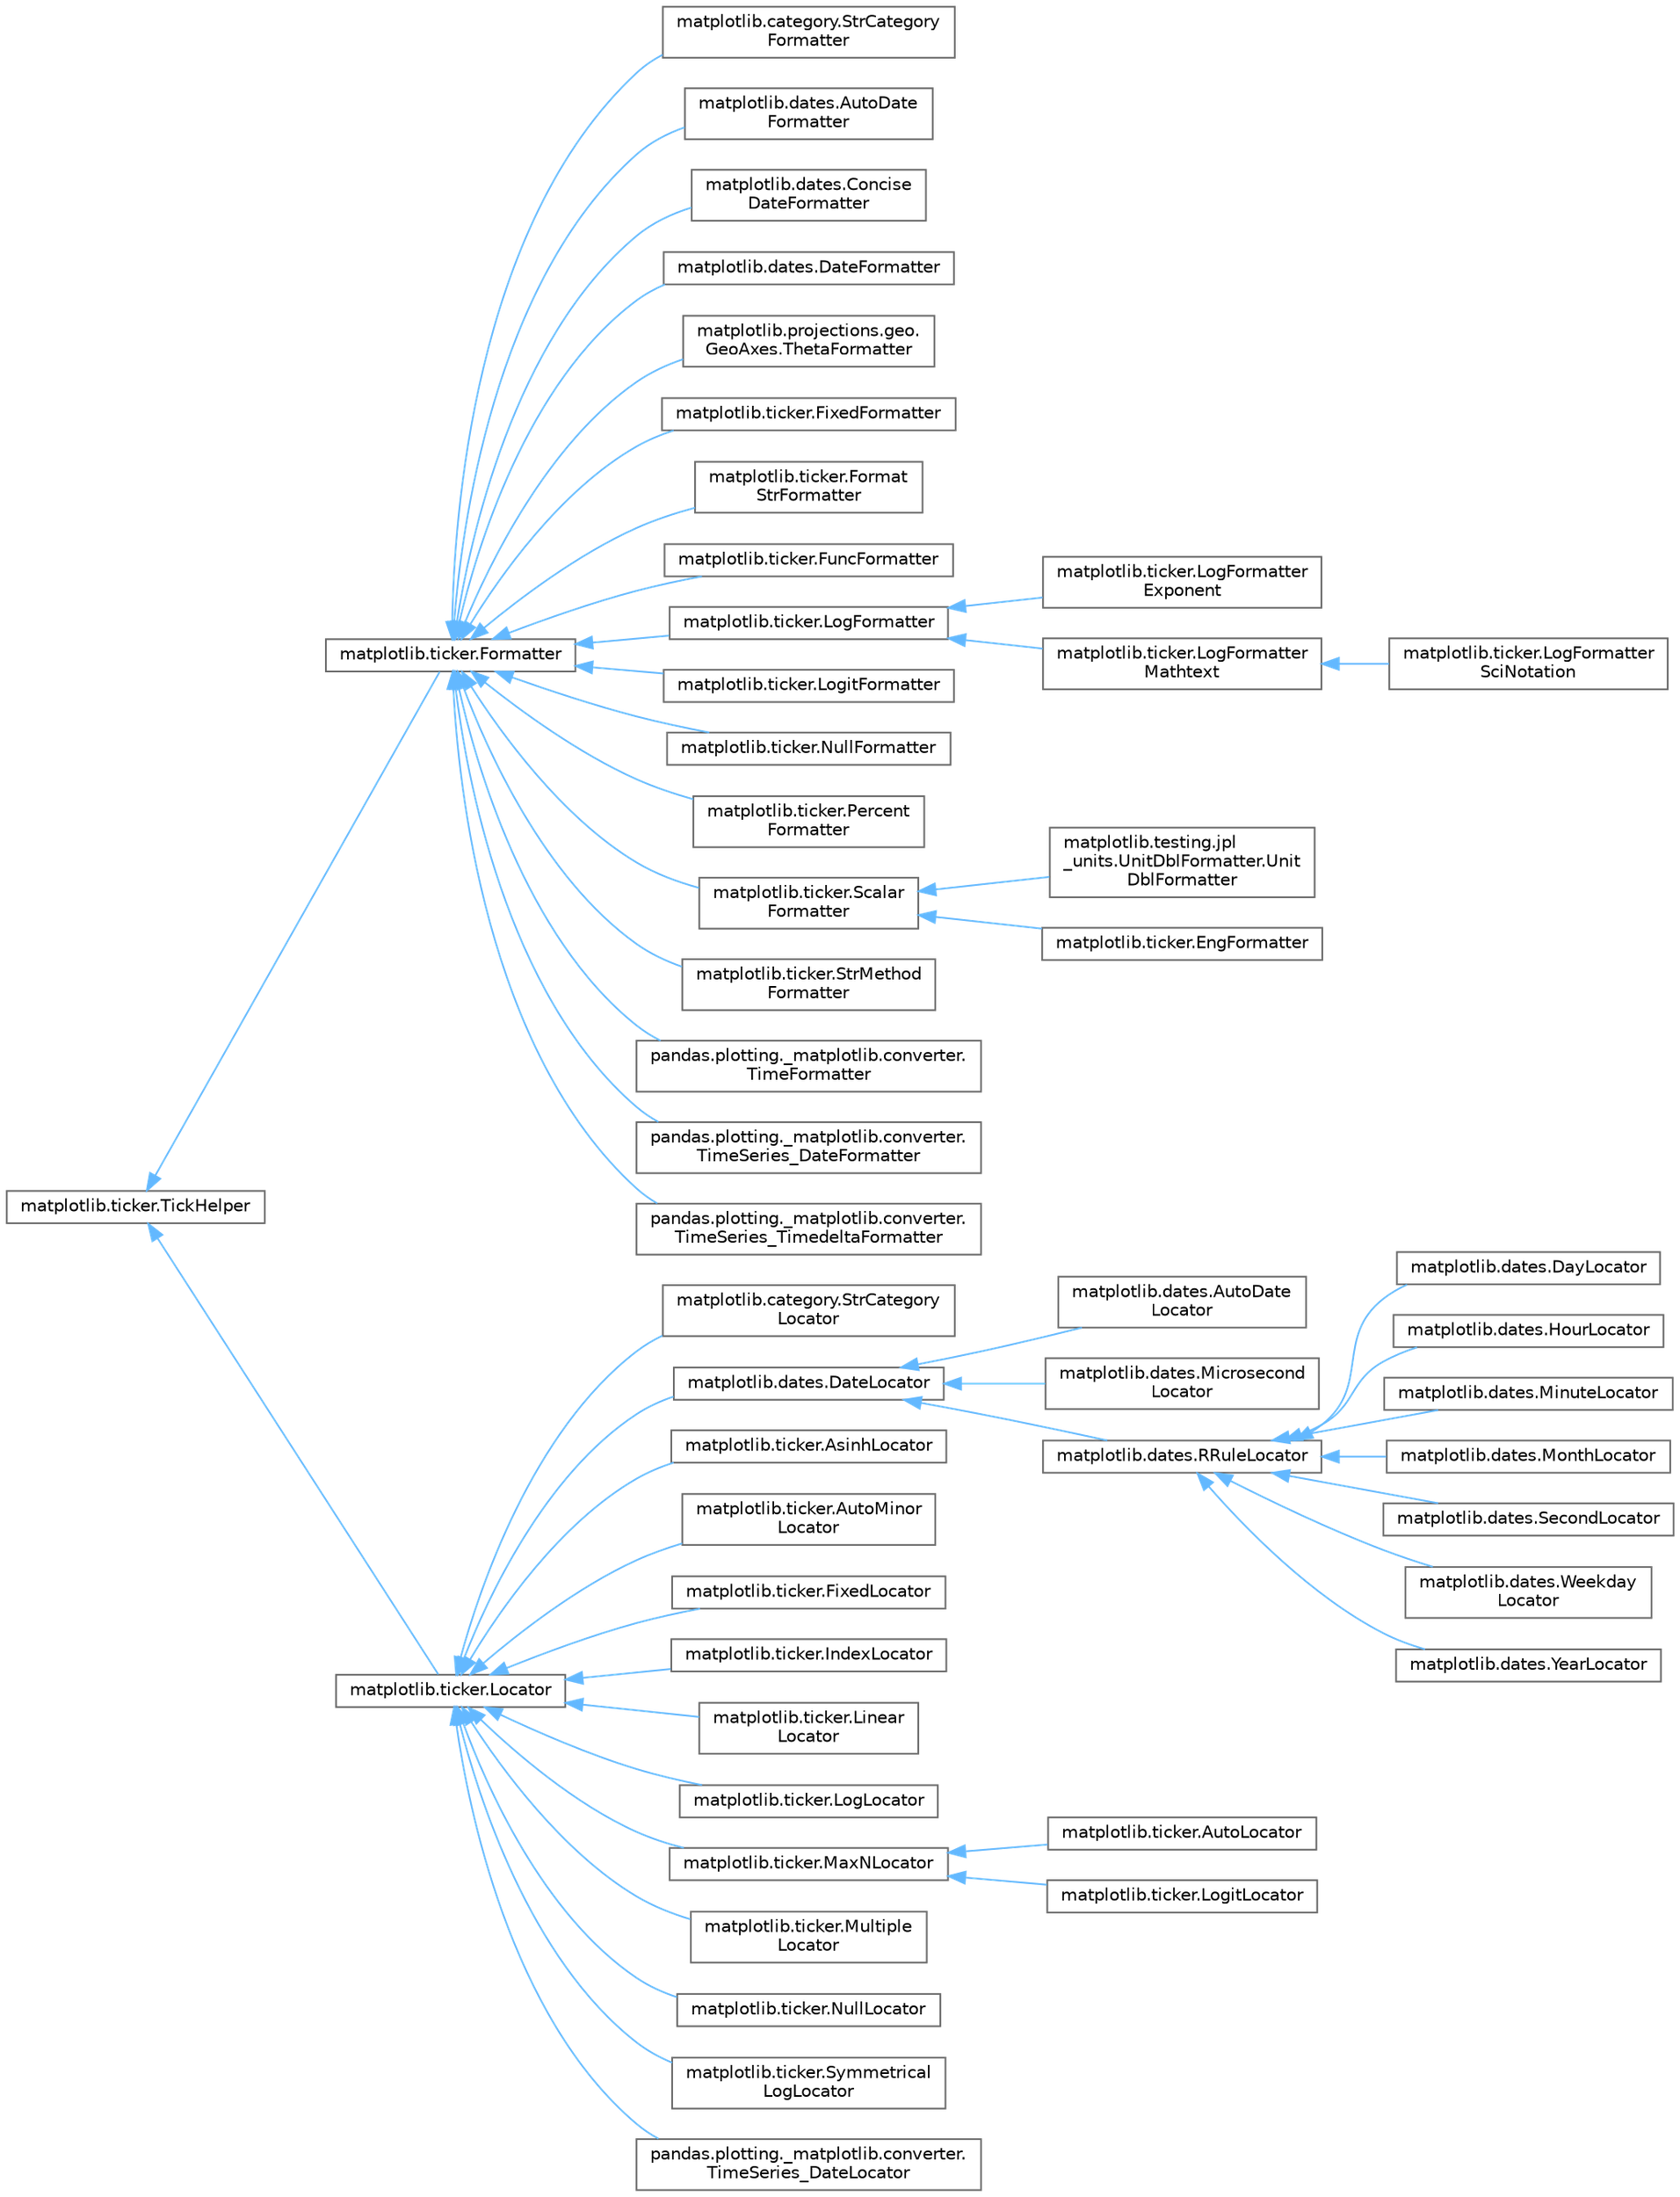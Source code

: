 digraph "Graphical Class Hierarchy"
{
 // LATEX_PDF_SIZE
  bgcolor="transparent";
  edge [fontname=Helvetica,fontsize=10,labelfontname=Helvetica,labelfontsize=10];
  node [fontname=Helvetica,fontsize=10,shape=box,height=0.2,width=0.4];
  rankdir="LR";
  Node0 [id="Node000000",label="matplotlib.ticker.TickHelper",height=0.2,width=0.4,color="grey40", fillcolor="white", style="filled",URL="$d3/d57/classmatplotlib_1_1ticker_1_1TickHelper.html",tooltip=" "];
  Node0 -> Node1 [id="edge3845_Node000000_Node000001",dir="back",color="steelblue1",style="solid",tooltip=" "];
  Node1 [id="Node000001",label="matplotlib.ticker.Formatter",height=0.2,width=0.4,color="grey40", fillcolor="white", style="filled",URL="$d1/d34/classmatplotlib_1_1ticker_1_1Formatter.html",tooltip=" "];
  Node1 -> Node2 [id="edge3846_Node000001_Node000002",dir="back",color="steelblue1",style="solid",tooltip=" "];
  Node2 [id="Node000002",label="matplotlib.category.StrCategory\lFormatter",height=0.2,width=0.4,color="grey40", fillcolor="white", style="filled",URL="$d8/d26/classmatplotlib_1_1category_1_1StrCategoryFormatter.html",tooltip=" "];
  Node1 -> Node3 [id="edge3847_Node000001_Node000003",dir="back",color="steelblue1",style="solid",tooltip=" "];
  Node3 [id="Node000003",label="matplotlib.dates.AutoDate\lFormatter",height=0.2,width=0.4,color="grey40", fillcolor="white", style="filled",URL="$d9/de4/classmatplotlib_1_1dates_1_1AutoDateFormatter.html",tooltip=" "];
  Node1 -> Node4 [id="edge3848_Node000001_Node000004",dir="back",color="steelblue1",style="solid",tooltip=" "];
  Node4 [id="Node000004",label="matplotlib.dates.Concise\lDateFormatter",height=0.2,width=0.4,color="grey40", fillcolor="white", style="filled",URL="$d3/d4d/classmatplotlib_1_1dates_1_1ConciseDateFormatter.html",tooltip=" "];
  Node1 -> Node5 [id="edge3849_Node000001_Node000005",dir="back",color="steelblue1",style="solid",tooltip=" "];
  Node5 [id="Node000005",label="matplotlib.dates.DateFormatter",height=0.2,width=0.4,color="grey40", fillcolor="white", style="filled",URL="$d8/d2c/classmatplotlib_1_1dates_1_1DateFormatter.html",tooltip="date tick locators and formatters ###"];
  Node1 -> Node6 [id="edge3850_Node000001_Node000006",dir="back",color="steelblue1",style="solid",tooltip=" "];
  Node6 [id="Node000006",label="matplotlib.projections.geo.\lGeoAxes.ThetaFormatter",height=0.2,width=0.4,color="grey40", fillcolor="white", style="filled",URL="$d3/de1/classmatplotlib_1_1projections_1_1geo_1_1GeoAxes_1_1ThetaFormatter.html",tooltip=" "];
  Node1 -> Node7 [id="edge3851_Node000001_Node000007",dir="back",color="steelblue1",style="solid",tooltip=" "];
  Node7 [id="Node000007",label="matplotlib.ticker.FixedFormatter",height=0.2,width=0.4,color="grey40", fillcolor="white", style="filled",URL="$da/dbd/classmatplotlib_1_1ticker_1_1FixedFormatter.html",tooltip=" "];
  Node1 -> Node8 [id="edge3852_Node000001_Node000008",dir="back",color="steelblue1",style="solid",tooltip=" "];
  Node8 [id="Node000008",label="matplotlib.ticker.Format\lStrFormatter",height=0.2,width=0.4,color="grey40", fillcolor="white", style="filled",URL="$dc/de9/classmatplotlib_1_1ticker_1_1FormatStrFormatter.html",tooltip=" "];
  Node1 -> Node9 [id="edge3853_Node000001_Node000009",dir="back",color="steelblue1",style="solid",tooltip=" "];
  Node9 [id="Node000009",label="matplotlib.ticker.FuncFormatter",height=0.2,width=0.4,color="grey40", fillcolor="white", style="filled",URL="$da/d49/classmatplotlib_1_1ticker_1_1FuncFormatter.html",tooltip=" "];
  Node1 -> Node10 [id="edge3854_Node000001_Node000010",dir="back",color="steelblue1",style="solid",tooltip=" "];
  Node10 [id="Node000010",label="matplotlib.ticker.LogFormatter",height=0.2,width=0.4,color="grey40", fillcolor="white", style="filled",URL="$dc/d45/classmatplotlib_1_1ticker_1_1LogFormatter.html",tooltip=" "];
  Node10 -> Node11 [id="edge3855_Node000010_Node000011",dir="back",color="steelblue1",style="solid",tooltip=" "];
  Node11 [id="Node000011",label="matplotlib.ticker.LogFormatter\lExponent",height=0.2,width=0.4,color="grey40", fillcolor="white", style="filled",URL="$d6/d85/classmatplotlib_1_1ticker_1_1LogFormatterExponent.html",tooltip=" "];
  Node10 -> Node12 [id="edge3856_Node000010_Node000012",dir="back",color="steelblue1",style="solid",tooltip=" "];
  Node12 [id="Node000012",label="matplotlib.ticker.LogFormatter\lMathtext",height=0.2,width=0.4,color="grey40", fillcolor="white", style="filled",URL="$d0/d4b/classmatplotlib_1_1ticker_1_1LogFormatterMathtext.html",tooltip=" "];
  Node12 -> Node13 [id="edge3857_Node000012_Node000013",dir="back",color="steelblue1",style="solid",tooltip=" "];
  Node13 [id="Node000013",label="matplotlib.ticker.LogFormatter\lSciNotation",height=0.2,width=0.4,color="grey40", fillcolor="white", style="filled",URL="$d1/dc9/classmatplotlib_1_1ticker_1_1LogFormatterSciNotation.html",tooltip=" "];
  Node1 -> Node14 [id="edge3858_Node000001_Node000014",dir="back",color="steelblue1",style="solid",tooltip=" "];
  Node14 [id="Node000014",label="matplotlib.ticker.LogitFormatter",height=0.2,width=0.4,color="grey40", fillcolor="white", style="filled",URL="$d9/d36/classmatplotlib_1_1ticker_1_1LogitFormatter.html",tooltip=" "];
  Node1 -> Node15 [id="edge3859_Node000001_Node000015",dir="back",color="steelblue1",style="solid",tooltip=" "];
  Node15 [id="Node000015",label="matplotlib.ticker.NullFormatter",height=0.2,width=0.4,color="grey40", fillcolor="white", style="filled",URL="$d3/dd2/classmatplotlib_1_1ticker_1_1NullFormatter.html",tooltip=" "];
  Node1 -> Node16 [id="edge3860_Node000001_Node000016",dir="back",color="steelblue1",style="solid",tooltip=" "];
  Node16 [id="Node000016",label="matplotlib.ticker.Percent\lFormatter",height=0.2,width=0.4,color="grey40", fillcolor="white", style="filled",URL="$de/dee/classmatplotlib_1_1ticker_1_1PercentFormatter.html",tooltip=" "];
  Node1 -> Node17 [id="edge3861_Node000001_Node000017",dir="back",color="steelblue1",style="solid",tooltip=" "];
  Node17 [id="Node000017",label="matplotlib.ticker.Scalar\lFormatter",height=0.2,width=0.4,color="grey40", fillcolor="white", style="filled",URL="$d1/d20/classmatplotlib_1_1ticker_1_1ScalarFormatter.html",tooltip=" "];
  Node17 -> Node18 [id="edge3862_Node000017_Node000018",dir="back",color="steelblue1",style="solid",tooltip=" "];
  Node18 [id="Node000018",label="matplotlib.testing.jpl\l_units.UnitDblFormatter.Unit\lDblFormatter",height=0.2,width=0.4,color="grey40", fillcolor="white", style="filled",URL="$da/d00/classmatplotlib_1_1testing_1_1jpl__units_1_1UnitDblFormatter_1_1UnitDblFormatter.html",tooltip=" "];
  Node17 -> Node19 [id="edge3863_Node000017_Node000019",dir="back",color="steelblue1",style="solid",tooltip=" "];
  Node19 [id="Node000019",label="matplotlib.ticker.EngFormatter",height=0.2,width=0.4,color="grey40", fillcolor="white", style="filled",URL="$d6/dc7/classmatplotlib_1_1ticker_1_1EngFormatter.html",tooltip=" "];
  Node1 -> Node20 [id="edge3864_Node000001_Node000020",dir="back",color="steelblue1",style="solid",tooltip=" "];
  Node20 [id="Node000020",label="matplotlib.ticker.StrMethod\lFormatter",height=0.2,width=0.4,color="grey40", fillcolor="white", style="filled",URL="$d3/d84/classmatplotlib_1_1ticker_1_1StrMethodFormatter.html",tooltip=" "];
  Node1 -> Node21 [id="edge3865_Node000001_Node000021",dir="back",color="steelblue1",style="solid",tooltip=" "];
  Node21 [id="Node000021",label="pandas.plotting._matplotlib.converter.\lTimeFormatter",height=0.2,width=0.4,color="grey40", fillcolor="white", style="filled",URL="$d0/d1b/classpandas_1_1plotting_1_1__matplotlib_1_1converter_1_1TimeFormatter.html",tooltip=" "];
  Node1 -> Node22 [id="edge3866_Node000001_Node000022",dir="back",color="steelblue1",style="solid",tooltip=" "];
  Node22 [id="Node000022",label="pandas.plotting._matplotlib.converter.\lTimeSeries_DateFormatter",height=0.2,width=0.4,color="grey40", fillcolor="white", style="filled",URL="$dd/d0d/classpandas_1_1plotting_1_1__matplotlib_1_1converter_1_1TimeSeries__DateFormatter.html",tooltip=" "];
  Node1 -> Node23 [id="edge3867_Node000001_Node000023",dir="back",color="steelblue1",style="solid",tooltip=" "];
  Node23 [id="Node000023",label="pandas.plotting._matplotlib.converter.\lTimeSeries_TimedeltaFormatter",height=0.2,width=0.4,color="grey40", fillcolor="white", style="filled",URL="$d6/ded/classpandas_1_1plotting_1_1__matplotlib_1_1converter_1_1TimeSeries__TimedeltaFormatter.html",tooltip=" "];
  Node0 -> Node24 [id="edge3868_Node000000_Node000024",dir="back",color="steelblue1",style="solid",tooltip=" "];
  Node24 [id="Node000024",label="matplotlib.ticker.Locator",height=0.2,width=0.4,color="grey40", fillcolor="white", style="filled",URL="$d6/dba/classmatplotlib_1_1ticker_1_1Locator.html",tooltip=" "];
  Node24 -> Node25 [id="edge3869_Node000024_Node000025",dir="back",color="steelblue1",style="solid",tooltip=" "];
  Node25 [id="Node000025",label="matplotlib.category.StrCategory\lLocator",height=0.2,width=0.4,color="grey40", fillcolor="white", style="filled",URL="$d2/d0a/classmatplotlib_1_1category_1_1StrCategoryLocator.html",tooltip=" "];
  Node24 -> Node26 [id="edge3870_Node000024_Node000026",dir="back",color="steelblue1",style="solid",tooltip=" "];
  Node26 [id="Node000026",label="matplotlib.dates.DateLocator",height=0.2,width=0.4,color="grey40", fillcolor="white", style="filled",URL="$d1/d6c/classmatplotlib_1_1dates_1_1DateLocator.html",tooltip=" "];
  Node26 -> Node27 [id="edge3871_Node000026_Node000027",dir="back",color="steelblue1",style="solid",tooltip=" "];
  Node27 [id="Node000027",label="matplotlib.dates.AutoDate\lLocator",height=0.2,width=0.4,color="grey40", fillcolor="white", style="filled",URL="$d4/dc4/classmatplotlib_1_1dates_1_1AutoDateLocator.html",tooltip=" "];
  Node26 -> Node28 [id="edge3872_Node000026_Node000028",dir="back",color="steelblue1",style="solid",tooltip=" "];
  Node28 [id="Node000028",label="matplotlib.dates.Microsecond\lLocator",height=0.2,width=0.4,color="grey40", fillcolor="white", style="filled",URL="$d5/dbe/classmatplotlib_1_1dates_1_1MicrosecondLocator.html",tooltip=" "];
  Node26 -> Node29 [id="edge3873_Node000026_Node000029",dir="back",color="steelblue1",style="solid",tooltip=" "];
  Node29 [id="Node000029",label="matplotlib.dates.RRuleLocator",height=0.2,width=0.4,color="grey40", fillcolor="white", style="filled",URL="$d0/db8/classmatplotlib_1_1dates_1_1RRuleLocator.html",tooltip=" "];
  Node29 -> Node30 [id="edge3874_Node000029_Node000030",dir="back",color="steelblue1",style="solid",tooltip=" "];
  Node30 [id="Node000030",label="matplotlib.dates.DayLocator",height=0.2,width=0.4,color="grey40", fillcolor="white", style="filled",URL="$d1/d95/classmatplotlib_1_1dates_1_1DayLocator.html",tooltip=" "];
  Node29 -> Node31 [id="edge3875_Node000029_Node000031",dir="back",color="steelblue1",style="solid",tooltip=" "];
  Node31 [id="Node000031",label="matplotlib.dates.HourLocator",height=0.2,width=0.4,color="grey40", fillcolor="white", style="filled",URL="$dd/d38/classmatplotlib_1_1dates_1_1HourLocator.html",tooltip=" "];
  Node29 -> Node32 [id="edge3876_Node000029_Node000032",dir="back",color="steelblue1",style="solid",tooltip=" "];
  Node32 [id="Node000032",label="matplotlib.dates.MinuteLocator",height=0.2,width=0.4,color="grey40", fillcolor="white", style="filled",URL="$d0/de9/classmatplotlib_1_1dates_1_1MinuteLocator.html",tooltip=" "];
  Node29 -> Node33 [id="edge3877_Node000029_Node000033",dir="back",color="steelblue1",style="solid",tooltip=" "];
  Node33 [id="Node000033",label="matplotlib.dates.MonthLocator",height=0.2,width=0.4,color="grey40", fillcolor="white", style="filled",URL="$db/d70/classmatplotlib_1_1dates_1_1MonthLocator.html",tooltip=" "];
  Node29 -> Node34 [id="edge3878_Node000029_Node000034",dir="back",color="steelblue1",style="solid",tooltip=" "];
  Node34 [id="Node000034",label="matplotlib.dates.SecondLocator",height=0.2,width=0.4,color="grey40", fillcolor="white", style="filled",URL="$d6/d26/classmatplotlib_1_1dates_1_1SecondLocator.html",tooltip=" "];
  Node29 -> Node35 [id="edge3879_Node000029_Node000035",dir="back",color="steelblue1",style="solid",tooltip=" "];
  Node35 [id="Node000035",label="matplotlib.dates.Weekday\lLocator",height=0.2,width=0.4,color="grey40", fillcolor="white", style="filled",URL="$d6/dfd/classmatplotlib_1_1dates_1_1WeekdayLocator.html",tooltip=" "];
  Node29 -> Node36 [id="edge3880_Node000029_Node000036",dir="back",color="steelblue1",style="solid",tooltip=" "];
  Node36 [id="Node000036",label="matplotlib.dates.YearLocator",height=0.2,width=0.4,color="grey40", fillcolor="white", style="filled",URL="$d1/d25/classmatplotlib_1_1dates_1_1YearLocator.html",tooltip=" "];
  Node24 -> Node37 [id="edge3881_Node000024_Node000037",dir="back",color="steelblue1",style="solid",tooltip=" "];
  Node37 [id="Node000037",label="matplotlib.ticker.AsinhLocator",height=0.2,width=0.4,color="grey40", fillcolor="white", style="filled",URL="$d0/d9a/classmatplotlib_1_1ticker_1_1AsinhLocator.html",tooltip=" "];
  Node24 -> Node38 [id="edge3882_Node000024_Node000038",dir="back",color="steelblue1",style="solid",tooltip=" "];
  Node38 [id="Node000038",label="matplotlib.ticker.AutoMinor\lLocator",height=0.2,width=0.4,color="grey40", fillcolor="white", style="filled",URL="$de/dfd/classmatplotlib_1_1ticker_1_1AutoMinorLocator.html",tooltip=" "];
  Node24 -> Node39 [id="edge3883_Node000024_Node000039",dir="back",color="steelblue1",style="solid",tooltip=" "];
  Node39 [id="Node000039",label="matplotlib.ticker.FixedLocator",height=0.2,width=0.4,color="grey40", fillcolor="white", style="filled",URL="$d4/da4/classmatplotlib_1_1ticker_1_1FixedLocator.html",tooltip=" "];
  Node24 -> Node40 [id="edge3884_Node000024_Node000040",dir="back",color="steelblue1",style="solid",tooltip=" "];
  Node40 [id="Node000040",label="matplotlib.ticker.IndexLocator",height=0.2,width=0.4,color="grey40", fillcolor="white", style="filled",URL="$d6/d54/classmatplotlib_1_1ticker_1_1IndexLocator.html",tooltip=" "];
  Node24 -> Node41 [id="edge3885_Node000024_Node000041",dir="back",color="steelblue1",style="solid",tooltip=" "];
  Node41 [id="Node000041",label="matplotlib.ticker.Linear\lLocator",height=0.2,width=0.4,color="grey40", fillcolor="white", style="filled",URL="$d7/d3f/classmatplotlib_1_1ticker_1_1LinearLocator.html",tooltip=" "];
  Node24 -> Node42 [id="edge3886_Node000024_Node000042",dir="back",color="steelblue1",style="solid",tooltip=" "];
  Node42 [id="Node000042",label="matplotlib.ticker.LogLocator",height=0.2,width=0.4,color="grey40", fillcolor="white", style="filled",URL="$d1/dc8/classmatplotlib_1_1ticker_1_1LogLocator.html",tooltip=" "];
  Node24 -> Node43 [id="edge3887_Node000024_Node000043",dir="back",color="steelblue1",style="solid",tooltip=" "];
  Node43 [id="Node000043",label="matplotlib.ticker.MaxNLocator",height=0.2,width=0.4,color="grey40", fillcolor="white", style="filled",URL="$db/d3b/classmatplotlib_1_1ticker_1_1MaxNLocator.html",tooltip=" "];
  Node43 -> Node44 [id="edge3888_Node000043_Node000044",dir="back",color="steelblue1",style="solid",tooltip=" "];
  Node44 [id="Node000044",label="matplotlib.ticker.AutoLocator",height=0.2,width=0.4,color="grey40", fillcolor="white", style="filled",URL="$da/d17/classmatplotlib_1_1ticker_1_1AutoLocator.html",tooltip=" "];
  Node43 -> Node45 [id="edge3889_Node000043_Node000045",dir="back",color="steelblue1",style="solid",tooltip=" "];
  Node45 [id="Node000045",label="matplotlib.ticker.LogitLocator",height=0.2,width=0.4,color="grey40", fillcolor="white", style="filled",URL="$d9/d07/classmatplotlib_1_1ticker_1_1LogitLocator.html",tooltip=" "];
  Node24 -> Node46 [id="edge3890_Node000024_Node000046",dir="back",color="steelblue1",style="solid",tooltip=" "];
  Node46 [id="Node000046",label="matplotlib.ticker.Multiple\lLocator",height=0.2,width=0.4,color="grey40", fillcolor="white", style="filled",URL="$d3/d28/classmatplotlib_1_1ticker_1_1MultipleLocator.html",tooltip=" "];
  Node24 -> Node47 [id="edge3891_Node000024_Node000047",dir="back",color="steelblue1",style="solid",tooltip=" "];
  Node47 [id="Node000047",label="matplotlib.ticker.NullLocator",height=0.2,width=0.4,color="grey40", fillcolor="white", style="filled",URL="$dc/de5/classmatplotlib_1_1ticker_1_1NullLocator.html",tooltip=" "];
  Node24 -> Node48 [id="edge3892_Node000024_Node000048",dir="back",color="steelblue1",style="solid",tooltip=" "];
  Node48 [id="Node000048",label="matplotlib.ticker.Symmetrical\lLogLocator",height=0.2,width=0.4,color="grey40", fillcolor="white", style="filled",URL="$dc/d39/classmatplotlib_1_1ticker_1_1SymmetricalLogLocator.html",tooltip=" "];
  Node24 -> Node49 [id="edge3893_Node000024_Node000049",dir="back",color="steelblue1",style="solid",tooltip=" "];
  Node49 [id="Node000049",label="pandas.plotting._matplotlib.converter.\lTimeSeries_DateLocator",height=0.2,width=0.4,color="grey40", fillcolor="white", style="filled",URL="$d8/d58/classpandas_1_1plotting_1_1__matplotlib_1_1converter_1_1TimeSeries__DateLocator.html",tooltip=" "];
}
